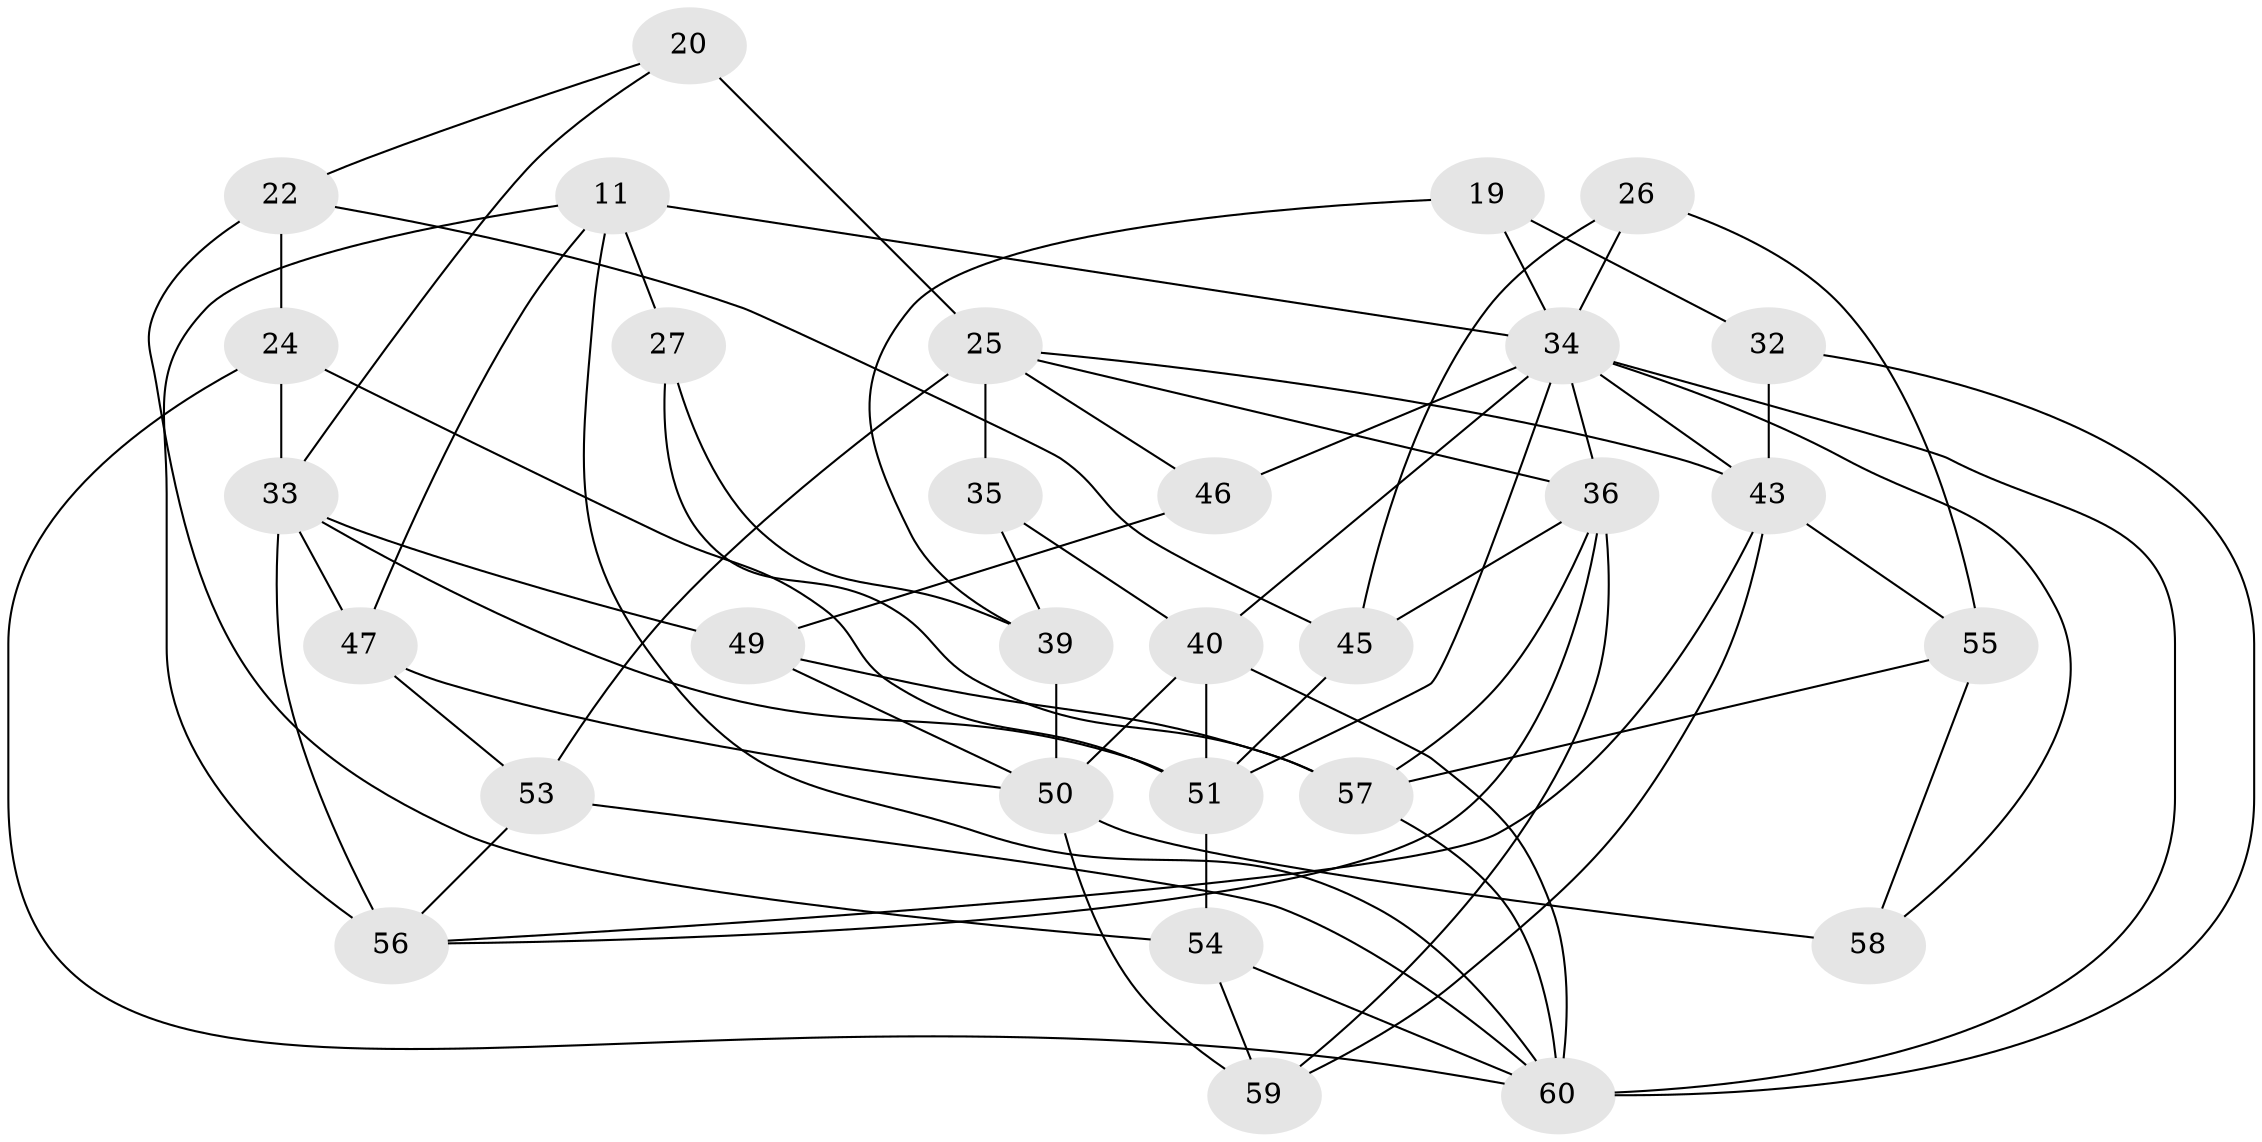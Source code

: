// original degree distribution, {4: 1.0}
// Generated by graph-tools (version 1.1) at 2025/56/03/09/25 04:56:54]
// undirected, 30 vertices, 69 edges
graph export_dot {
graph [start="1"]
  node [color=gray90,style=filled];
  11 [super="+5"];
  19;
  20;
  22;
  24 [super="+2"];
  25 [super="+8"];
  26;
  27;
  32 [super="+10"];
  33 [super="+1+14"];
  34 [super="+15+21+31"];
  35;
  36 [super="+18"];
  39;
  40 [super="+13+17"];
  43 [super="+42+23"];
  45;
  46;
  47;
  49;
  50 [super="+3+38"];
  51 [super="+37+41+29"];
  53;
  54 [super="+52"];
  55;
  56 [super="+28"];
  57 [super="+44"];
  58;
  59 [super="+30"];
  60 [super="+16+48"];
  11 -- 47;
  11 -- 27 [weight=2];
  11 -- 56;
  11 -- 60;
  11 -- 34;
  19 -- 32 [weight=2];
  19 -- 39;
  19 -- 34;
  20 -- 25 [weight=2];
  20 -- 22;
  20 -- 33;
  22 -- 45;
  22 -- 24;
  22 -- 54;
  24 -- 33 [weight=2];
  24 -- 60 [weight=2];
  24 -- 51;
  25 -- 53;
  25 -- 35 [weight=2];
  25 -- 46;
  25 -- 43;
  25 -- 36;
  26 -- 55;
  26 -- 45;
  26 -- 34 [weight=2];
  27 -- 39;
  27 -- 57;
  32 -- 43 [weight=2];
  32 -- 60 [weight=2];
  33 -- 49;
  33 -- 51;
  33 -- 56 [weight=2];
  33 -- 47;
  34 -- 46 [weight=2];
  34 -- 58;
  34 -- 51 [weight=2];
  34 -- 43 [weight=2];
  34 -- 36;
  34 -- 40;
  34 -- 60;
  35 -- 39;
  35 -- 40;
  36 -- 59 [weight=2];
  36 -- 56;
  36 -- 57 [weight=2];
  36 -- 45;
  39 -- 50;
  40 -- 50 [weight=2];
  40 -- 51 [weight=3];
  40 -- 60;
  43 -- 55;
  43 -- 56;
  43 -- 59;
  45 -- 51;
  46 -- 49;
  47 -- 53;
  47 -- 50;
  49 -- 50;
  49 -- 57;
  50 -- 58 [weight=2];
  50 -- 59;
  51 -- 54 [weight=2];
  53 -- 56;
  53 -- 60;
  54 -- 60;
  54 -- 59 [weight=2];
  55 -- 58;
  55 -- 57;
  57 -- 60;
}
